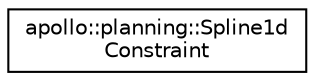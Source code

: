digraph "Graphical Class Hierarchy"
{
  edge [fontname="Helvetica",fontsize="10",labelfontname="Helvetica",labelfontsize="10"];
  node [fontname="Helvetica",fontsize="10",shape=record];
  rankdir="LR";
  Node1 [label="apollo::planning::Spline1d\lConstraint",height=0.2,width=0.4,color="black", fillcolor="white", style="filled",URL="$classapollo_1_1planning_1_1Spline1dConstraint.html"];
}
